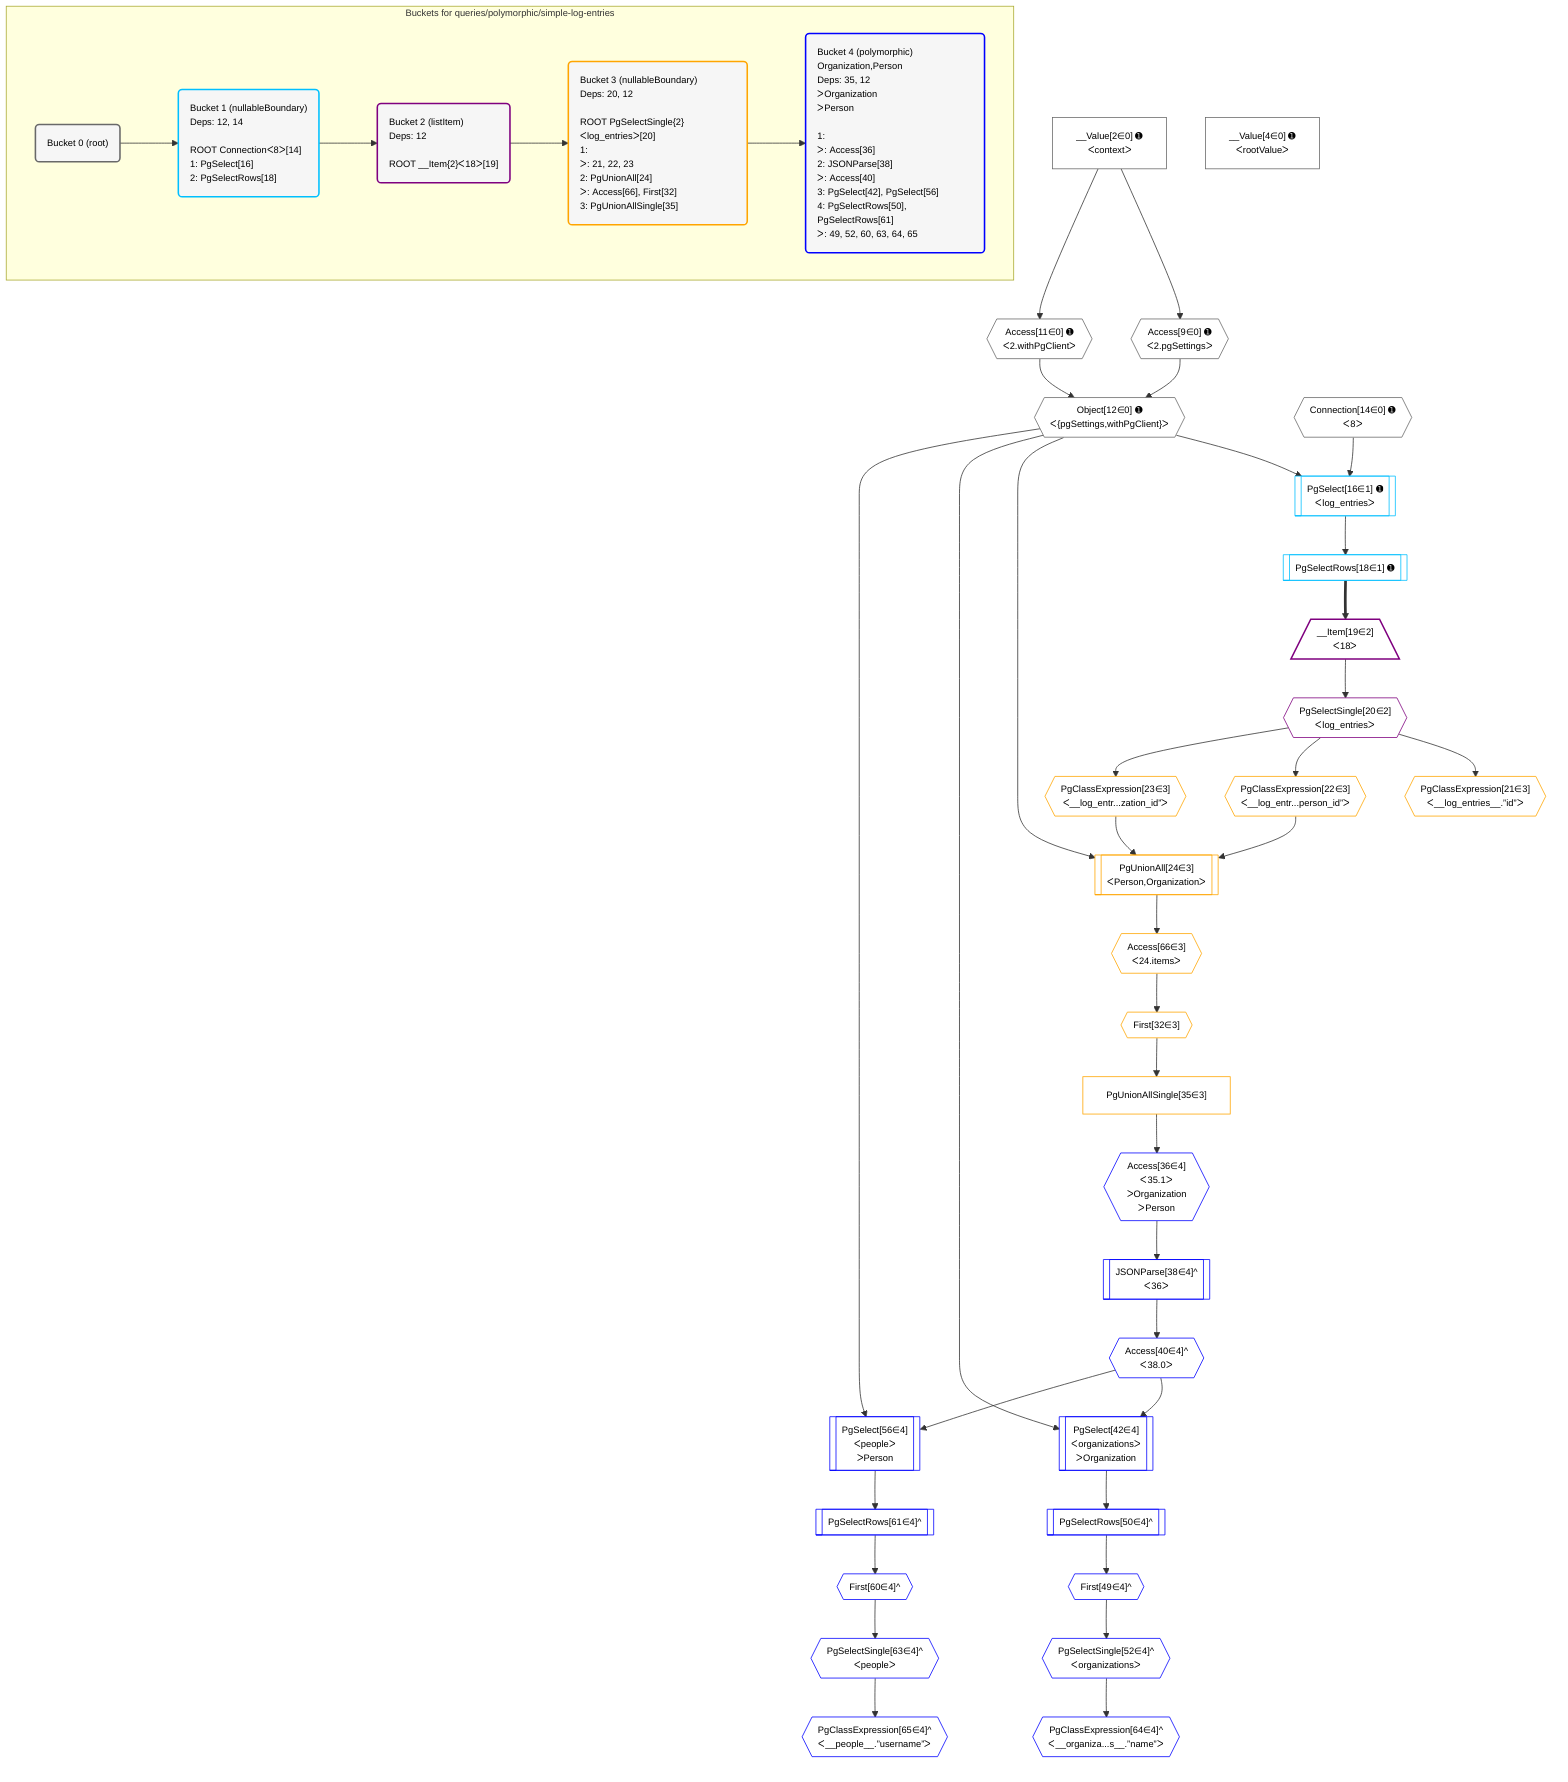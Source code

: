 %%{init: {'themeVariables': { 'fontSize': '12px'}}}%%
graph TD
    classDef path fill:#eee,stroke:#000,color:#000
    classDef plan fill:#fff,stroke-width:1px,color:#000
    classDef itemplan fill:#fff,stroke-width:2px,color:#000
    classDef unbatchedplan fill:#dff,stroke-width:1px,color:#000
    classDef sideeffectplan fill:#fcc,stroke-width:2px,color:#000
    classDef bucket fill:#f6f6f6,color:#000,stroke-width:2px,text-align:left

    subgraph "Buckets for queries/polymorphic/simple-log-entries"
    Bucket0("Bucket 0 (root)"):::bucket
    Bucket1("Bucket 1 (nullableBoundary)<br />Deps: 12, 14<br /><br />ROOT Connectionᐸ8ᐳ[14]<br />1: PgSelect[16]<br />2: PgSelectRows[18]"):::bucket
    Bucket2("Bucket 2 (listItem)<br />Deps: 12<br /><br />ROOT __Item{2}ᐸ18ᐳ[19]"):::bucket
    Bucket3("Bucket 3 (nullableBoundary)<br />Deps: 20, 12<br /><br />ROOT PgSelectSingle{2}ᐸlog_entriesᐳ[20]<br />1: <br />ᐳ: 21, 22, 23<br />2: PgUnionAll[24]<br />ᐳ: Access[66], First[32]<br />3: PgUnionAllSingle[35]"):::bucket
    Bucket4("Bucket 4 (polymorphic)<br />Organization,Person<br />Deps: 35, 12<br />ᐳOrganization<br />ᐳPerson<br /><br />1: <br />ᐳ: Access[36]<br />2: JSONParse[38]<br />ᐳ: Access[40]<br />3: PgSelect[42], PgSelect[56]<br />4: PgSelectRows[50], PgSelectRows[61]<br />ᐳ: 49, 52, 60, 63, 64, 65"):::bucket
    end
    Bucket0 --> Bucket1
    Bucket1 --> Bucket2
    Bucket2 --> Bucket3
    Bucket3 --> Bucket4

    %% plan dependencies
    Object12{{"Object[12∈0] ➊<br />ᐸ{pgSettings,withPgClient}ᐳ"}}:::plan
    Access9{{"Access[9∈0] ➊<br />ᐸ2.pgSettingsᐳ"}}:::plan
    Access11{{"Access[11∈0] ➊<br />ᐸ2.withPgClientᐳ"}}:::plan
    Access9 & Access11 --> Object12
    __Value2["__Value[2∈0] ➊<br />ᐸcontextᐳ"]:::plan
    __Value2 --> Access9
    __Value2 --> Access11
    __Value4["__Value[4∈0] ➊<br />ᐸrootValueᐳ"]:::plan
    Connection14{{"Connection[14∈0] ➊<br />ᐸ8ᐳ"}}:::plan
    PgSelect16[["PgSelect[16∈1] ➊<br />ᐸlog_entriesᐳ"]]:::plan
    Object12 & Connection14 --> PgSelect16
    PgSelectRows18[["PgSelectRows[18∈1] ➊"]]:::plan
    PgSelect16 --> PgSelectRows18
    __Item19[/"__Item[19∈2]<br />ᐸ18ᐳ"\]:::itemplan
    PgSelectRows18 ==> __Item19
    PgSelectSingle20{{"PgSelectSingle[20∈2]<br />ᐸlog_entriesᐳ"}}:::plan
    __Item19 --> PgSelectSingle20
    PgUnionAll24[["PgUnionAll[24∈3]<br />ᐸPerson,Organizationᐳ"]]:::plan
    PgClassExpression22{{"PgClassExpression[22∈3]<br />ᐸ__log_entr...person_id”ᐳ"}}:::plan
    PgClassExpression23{{"PgClassExpression[23∈3]<br />ᐸ__log_entr...zation_id”ᐳ"}}:::plan
    Object12 & PgClassExpression22 & PgClassExpression23 --> PgUnionAll24
    PgClassExpression21{{"PgClassExpression[21∈3]<br />ᐸ__log_entries__.”id”ᐳ"}}:::plan
    PgSelectSingle20 --> PgClassExpression21
    PgSelectSingle20 --> PgClassExpression22
    PgSelectSingle20 --> PgClassExpression23
    First32{{"First[32∈3]"}}:::plan
    Access66{{"Access[66∈3]<br />ᐸ24.itemsᐳ"}}:::plan
    Access66 --> First32
    PgUnionAllSingle35["PgUnionAllSingle[35∈3]"]:::plan
    First32 --> PgUnionAllSingle35
    PgUnionAll24 --> Access66
    PgSelect42[["PgSelect[42∈4]<br />ᐸorganizationsᐳ<br />ᐳOrganization"]]:::plan
    Access40{{"Access[40∈4]^<br />ᐸ38.0ᐳ"}}:::plan
    Object12 & Access40 --> PgSelect42
    PgSelect56[["PgSelect[56∈4]<br />ᐸpeopleᐳ<br />ᐳPerson"]]:::plan
    Object12 & Access40 --> PgSelect56
    Access36{{"Access[36∈4]<br />ᐸ35.1ᐳ<br />ᐳOrganization<br />ᐳPerson"}}:::plan
    PgUnionAllSingle35 --> Access36
    JSONParse38[["JSONParse[38∈4]^<br />ᐸ36ᐳ"]]:::plan
    Access36 --> JSONParse38
    JSONParse38 --> Access40
    First49{{"First[49∈4]^"}}:::plan
    PgSelectRows50[["PgSelectRows[50∈4]^"]]:::plan
    PgSelectRows50 --> First49
    PgSelect42 --> PgSelectRows50
    PgSelectSingle52{{"PgSelectSingle[52∈4]^<br />ᐸorganizationsᐳ"}}:::plan
    First49 --> PgSelectSingle52
    First60{{"First[60∈4]^"}}:::plan
    PgSelectRows61[["PgSelectRows[61∈4]^"]]:::plan
    PgSelectRows61 --> First60
    PgSelect56 --> PgSelectRows61
    PgSelectSingle63{{"PgSelectSingle[63∈4]^<br />ᐸpeopleᐳ"}}:::plan
    First60 --> PgSelectSingle63
    PgClassExpression64{{"PgClassExpression[64∈4]^<br />ᐸ__organiza...s__.”name”ᐳ"}}:::plan
    PgSelectSingle52 --> PgClassExpression64
    PgClassExpression65{{"PgClassExpression[65∈4]^<br />ᐸ__people__.”username”ᐳ"}}:::plan
    PgSelectSingle63 --> PgClassExpression65

    %% define steps
    classDef bucket0 stroke:#696969
    class Bucket0,__Value2,__Value4,Access9,Access11,Object12,Connection14 bucket0
    classDef bucket1 stroke:#00bfff
    class Bucket1,PgSelect16,PgSelectRows18 bucket1
    classDef bucket2 stroke:#7f007f
    class Bucket2,__Item19,PgSelectSingle20 bucket2
    classDef bucket3 stroke:#ffa500
    class Bucket3,PgClassExpression21,PgClassExpression22,PgClassExpression23,PgUnionAll24,First32,PgUnionAllSingle35,Access66 bucket3
    classDef bucket4 stroke:#0000ff
    class Bucket4,Access36,JSONParse38,Access40,PgSelect42,First49,PgSelectRows50,PgSelectSingle52,PgSelect56,First60,PgSelectRows61,PgSelectSingle63,PgClassExpression64,PgClassExpression65 bucket4